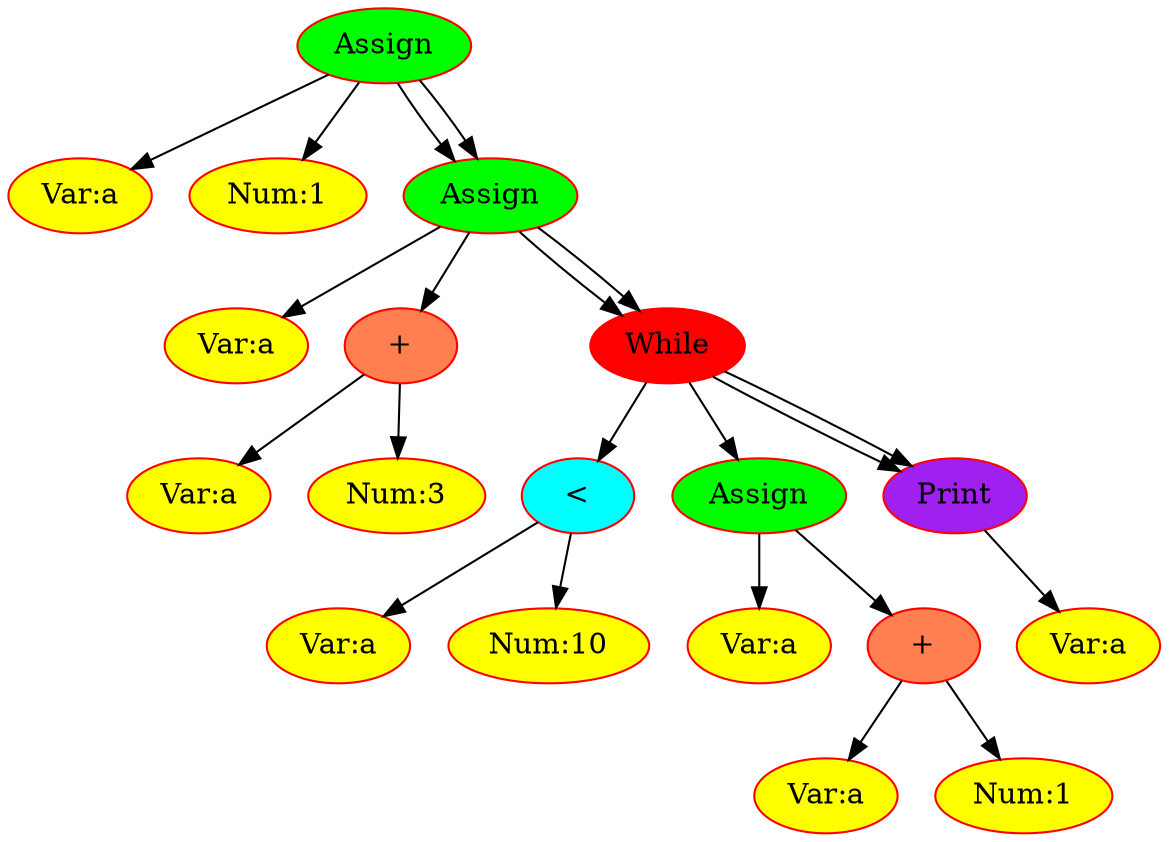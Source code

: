 digraph Dump{node[color=red,fontsize=14, style=filled]
"0x562d73e13bc0" [label = "Assign" fillcolor=green]
"0x562d73e13bc0" -> "0x562d73e13b70"
"0x562d73e13b70" [label = "Var:a" fillcolor=yellow]
"0x562d73e13bc0" -> "0x562d73e13b40"
"0x562d73e13b40" [label = "Num:1" fillcolor=yellow]
"0x562d73e13bc0" -> "0x562d73e13d10"
"0x562d73e13bc0" -> "0x562d73e13d10"
"0x562d73e13d10" [label = "Assign" fillcolor=green]
"0x562d73e13d10" -> "0x562d73e13c20"
"0x562d73e13c20" [label = "Var:a" fillcolor=yellow]
"0x562d73e13d10" -> "0x562d73e13bf0"
"0x562d73e13bf0" [label = "+" fillcolor=coral]
"0x562d73e13bf0" -> "0x562d73e13c70"
"0x562d73e13c70" [label = "Var:a" fillcolor=yellow]
"0x562d73e13bf0" -> "0x562d73e13cc0"
"0x562d73e13cc0" [label = "Num:3" fillcolor=yellow]
"0x562d73e13d10" -> "0x562d73e13f20"
"0x562d73e13d10" -> "0x562d73e13f20"
"0x562d73e13f20" [label = "While" fillcolor=red]
"0x562d73e13f20" -> "0x562d73e13d40"
"0x562d73e13d40" [label = "<" fillcolor=cyan]
"0x562d73e13d40" -> "0x562d73e13d70"
"0x562d73e13d70" [label = "Var:a" fillcolor=yellow]
"0x562d73e13d40" -> "0x562d73e13dc0"
"0x562d73e13dc0" [label = "Num:10" fillcolor=yellow]
"0x562d73e13f20" -> "0x562d73e13ef0"
"0x562d73e13ef0" [label = "Assign" fillcolor=green]
"0x562d73e13ef0" -> "0x562d73e13e20"
"0x562d73e13e20" [label = "Var:a" fillcolor=yellow]
"0x562d73e13ef0" -> "0x562d73e13df0"
"0x562d73e13df0" [label = "+" fillcolor=coral]
"0x562d73e13df0" -> "0x562d73e13e70"
"0x562d73e13e70" [label = "Var:a" fillcolor=yellow]
"0x562d73e13df0" -> "0x562d73e13ec0"
"0x562d73e13ec0" [label = "Num:1" fillcolor=yellow]
"0x562d73e13f20" -> "0x562d73e13f50"
"0x562d73e13f20" -> "0x562d73e13f50"
"0x562d73e13f50" [label = "Print" fillcolor=purple]
"0x562d73e13f50" -> "0x562d73e13f80"
"0x562d73e13f80" [label = "Var:a" fillcolor=yellow]
}
